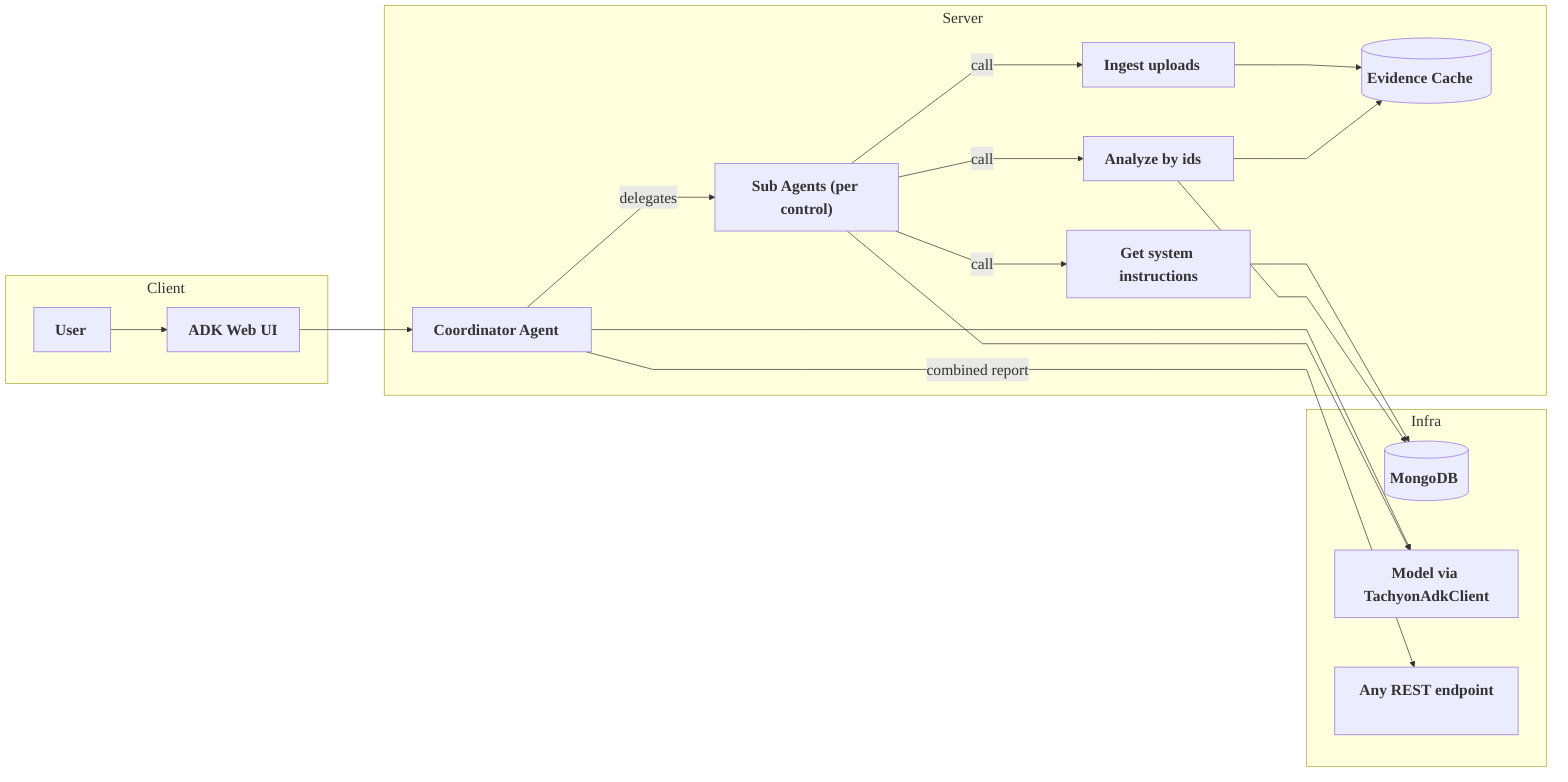 %%{init: {"flowchart": {"curve": "linear", "nodeSpacing": 70, "rankSpacing": 80}, "themeVariables": {"fontSize": "22px", "fontFamily": "Segoe UI, Verdana, Arial, sans-serif"}} }%%
flowchart LR
  %% Simple architecture overview (REST-exposable)

  subgraph Client
    User["User"]
    UI["ADK Web UI"]
  end

  subgraph Server
    Coord["Coordinator Agent"]
    SubA["Sub Agents (per control)"]

    Ingest["Ingest uploads"]
    Analyze["Analyze by ids"]
    GetInstr["Get system instructions"]

    Cache[("Evidence Cache")]
  end

  subgraph Infra
    Mongo[("MongoDB")] 
    Model["Model via TachyonAdkClient"]
    REST["Any REST endpoint"]
  end

  User --> UI --> Coord -->|delegates| SubA

  %% Tool calls from sub-agents
  SubA -->|call| GetInstr
  GetInstr --> Mongo

  SubA -->|call| Ingest
  Ingest --> Cache

  SubA -->|call| Analyze
  Analyze --> Cache
  Analyze --> Mongo

  %% LLM usage
  Coord --> Model
  SubA --> Model

  %% Output exposure
  Coord -->|combined report| REST

  %% Bold styling
  classDef bold font-weight:bold;
  class User,UI,Coord,SubA,Ingest,Analyze,GetInstr,Cache,Mongo,Model,REST bold